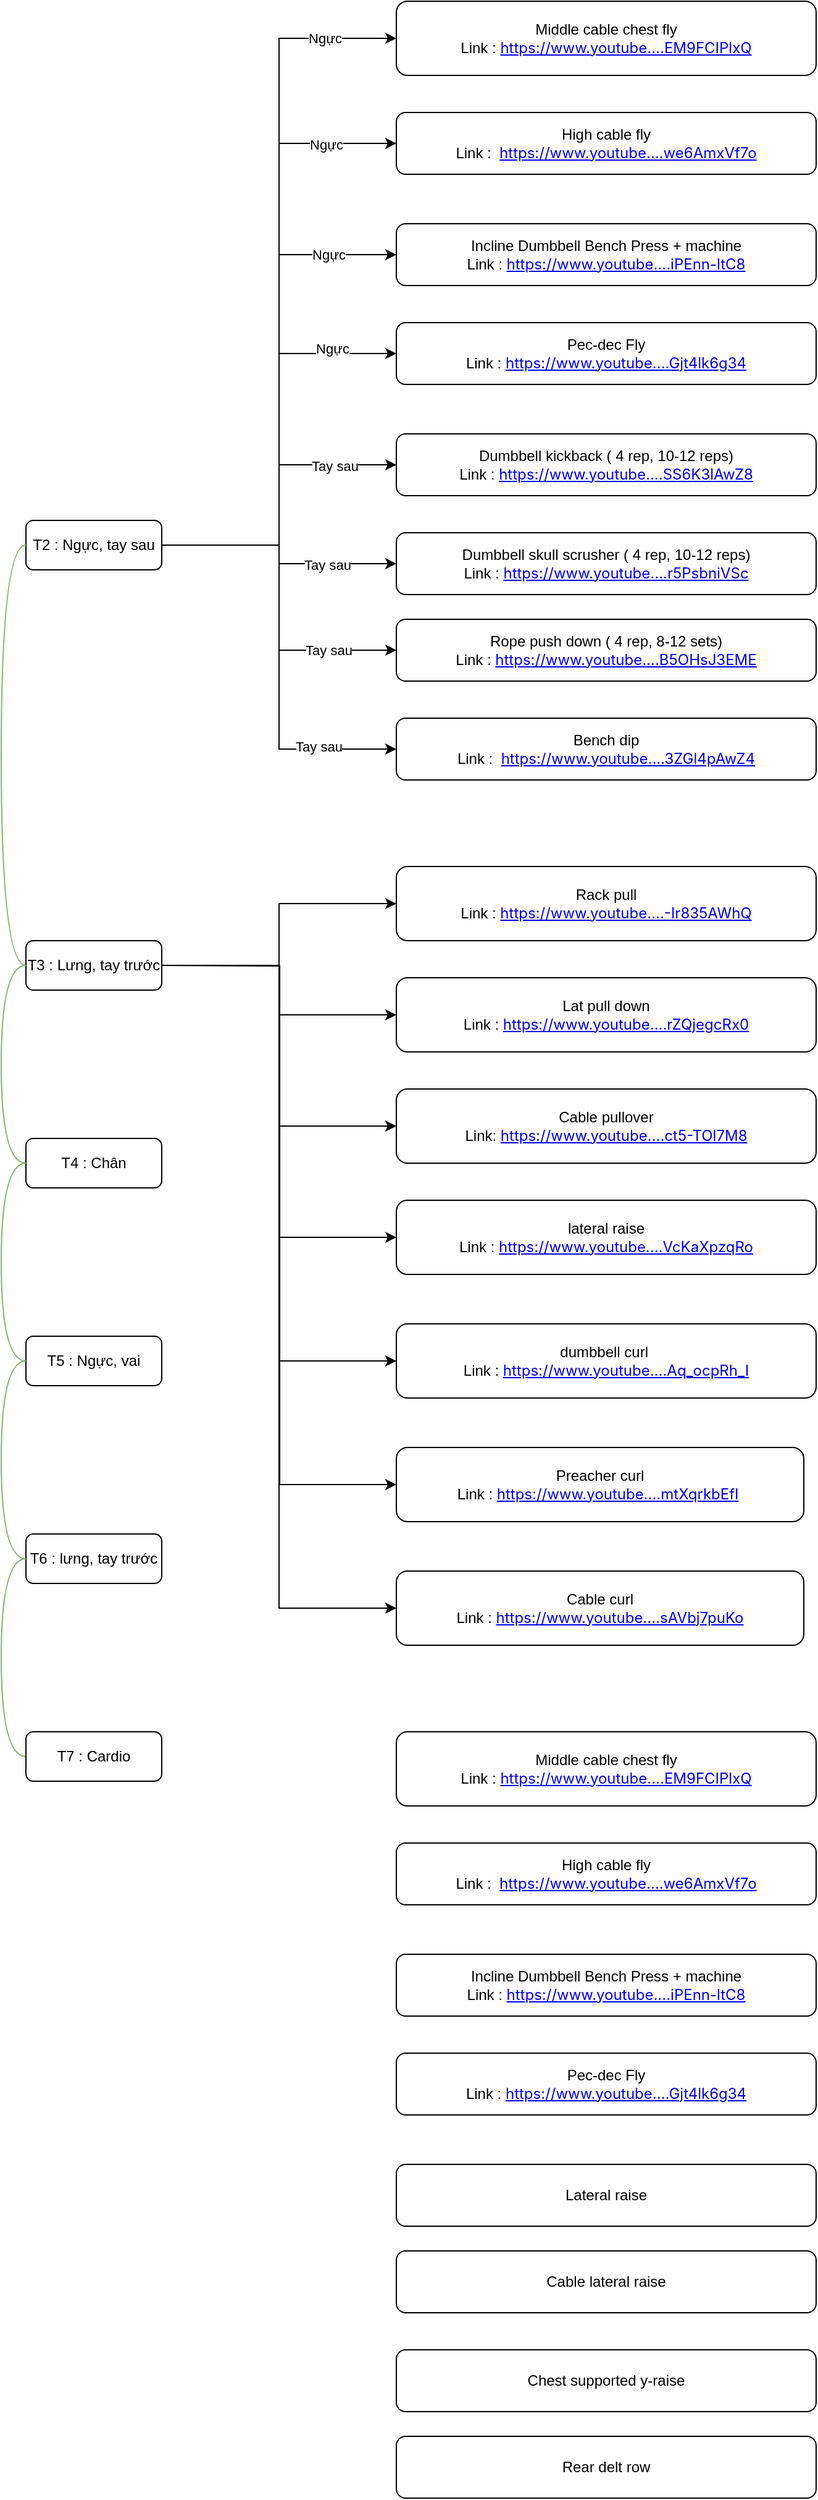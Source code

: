 <mxfile version="24.6.4" type="device">
  <diagram name="Trang-1" id="wNdJmUCMhRpI4oZtgs6g">
    <mxGraphModel dx="902" dy="1843" grid="1" gridSize="10" guides="1" tooltips="1" connect="1" arrows="1" fold="1" page="1" pageScale="1" pageWidth="827" pageHeight="1169" math="0" shadow="0">
      <root>
        <mxCell id="0" />
        <mxCell id="1" parent="0" />
        <mxCell id="ynVnbruh-yGa88dYWYzb-3" style="edgeStyle=orthogonalEdgeStyle;rounded=0;orthogonalLoop=1;jettySize=auto;html=1;entryX=0;entryY=0.5;entryDx=0;entryDy=0;" parent="1" source="D31DWtgnRejuHtk56Svu-1" target="ynVnbruh-yGa88dYWYzb-2" edge="1">
          <mxGeometry relative="1" as="geometry" />
        </mxCell>
        <mxCell id="ynVnbruh-yGa88dYWYzb-4" value="Tay sau" style="edgeLabel;html=1;align=center;verticalAlign=middle;resizable=0;points=[];" parent="ynVnbruh-yGa88dYWYzb-3" vertex="1" connectable="0">
          <mxGeometry x="-0.11" y="-3" relative="1" as="geometry">
            <mxPoint x="42" y="-46" as="offset" />
          </mxGeometry>
        </mxCell>
        <mxCell id="ynVnbruh-yGa88dYWYzb-7" style="edgeStyle=orthogonalEdgeStyle;rounded=0;orthogonalLoop=1;jettySize=auto;html=1;entryX=0;entryY=0.5;entryDx=0;entryDy=0;" parent="1" source="D31DWtgnRejuHtk56Svu-1" target="ynVnbruh-yGa88dYWYzb-6" edge="1">
          <mxGeometry relative="1" as="geometry" />
        </mxCell>
        <mxCell id="ynVnbruh-yGa88dYWYzb-8" value="Tay sau" style="edgeLabel;html=1;align=center;verticalAlign=middle;resizable=0;points=[];" parent="ynVnbruh-yGa88dYWYzb-7" vertex="1" connectable="0">
          <mxGeometry x="0.456" y="-1" relative="1" as="geometry">
            <mxPoint as="offset" />
          </mxGeometry>
        </mxCell>
        <mxCell id="ynVnbruh-yGa88dYWYzb-17" style="edgeStyle=orthogonalEdgeStyle;rounded=0;orthogonalLoop=1;jettySize=auto;html=1;entryX=0;entryY=0.5;entryDx=0;entryDy=0;" parent="1" source="D31DWtgnRejuHtk56Svu-1" target="ynVnbruh-yGa88dYWYzb-11" edge="1">
          <mxGeometry relative="1" as="geometry" />
        </mxCell>
        <mxCell id="ynVnbruh-yGa88dYWYzb-18" value="Tay sau" style="edgeLabel;html=1;align=center;verticalAlign=middle;resizable=0;points=[];" parent="ynVnbruh-yGa88dYWYzb-17" vertex="1" connectable="0">
          <mxGeometry x="0.6" relative="1" as="geometry">
            <mxPoint as="offset" />
          </mxGeometry>
        </mxCell>
        <mxCell id="ynVnbruh-yGa88dYWYzb-21" style="edgeStyle=orthogonalEdgeStyle;rounded=0;orthogonalLoop=1;jettySize=auto;html=1;entryX=0;entryY=0.5;entryDx=0;entryDy=0;" parent="1" source="D31DWtgnRejuHtk56Svu-1" target="ynVnbruh-yGa88dYWYzb-20" edge="1">
          <mxGeometry relative="1" as="geometry" />
        </mxCell>
        <mxCell id="ynVnbruh-yGa88dYWYzb-22" value="Tay sau" style="edgeLabel;html=1;align=center;verticalAlign=middle;resizable=0;points=[];" parent="ynVnbruh-yGa88dYWYzb-21" vertex="1" connectable="0">
          <mxGeometry x="0.645" y="2" relative="1" as="geometry">
            <mxPoint as="offset" />
          </mxGeometry>
        </mxCell>
        <mxCell id="ynVnbruh-yGa88dYWYzb-27" style="edgeStyle=orthogonalEdgeStyle;rounded=0;orthogonalLoop=1;jettySize=auto;html=1;entryX=0;entryY=0.5;entryDx=0;entryDy=0;" parent="1" source="D31DWtgnRejuHtk56Svu-1" target="Aq3y_5WPAvNGMgYqnK-v-12" edge="1">
          <mxGeometry relative="1" as="geometry" />
        </mxCell>
        <mxCell id="ynVnbruh-yGa88dYWYzb-37" value="Ngực" style="edgeLabel;html=1;align=center;verticalAlign=middle;resizable=0;points=[];" parent="ynVnbruh-yGa88dYWYzb-27" vertex="1" connectable="0">
          <mxGeometry x="0.699" y="4" relative="1" as="geometry">
            <mxPoint as="offset" />
          </mxGeometry>
        </mxCell>
        <mxCell id="ynVnbruh-yGa88dYWYzb-28" style="edgeStyle=orthogonalEdgeStyle;rounded=0;orthogonalLoop=1;jettySize=auto;html=1;entryX=0;entryY=0.5;entryDx=0;entryDy=0;" parent="1" source="D31DWtgnRejuHtk56Svu-1" target="Aq3y_5WPAvNGMgYqnK-v-11" edge="1">
          <mxGeometry relative="1" as="geometry" />
        </mxCell>
        <mxCell id="ynVnbruh-yGa88dYWYzb-36" value="Ngực" style="edgeLabel;html=1;align=center;verticalAlign=middle;resizable=0;points=[];" parent="ynVnbruh-yGa88dYWYzb-28" vertex="1" connectable="0">
          <mxGeometry x="0.741" relative="1" as="geometry">
            <mxPoint as="offset" />
          </mxGeometry>
        </mxCell>
        <mxCell id="ynVnbruh-yGa88dYWYzb-31" style="edgeStyle=orthogonalEdgeStyle;rounded=0;orthogonalLoop=1;jettySize=auto;html=1;entryX=0;entryY=0.5;entryDx=0;entryDy=0;" parent="1" source="D31DWtgnRejuHtk56Svu-1" target="ynVnbruh-yGa88dYWYzb-30" edge="1">
          <mxGeometry relative="1" as="geometry" />
        </mxCell>
        <mxCell id="ynVnbruh-yGa88dYWYzb-35" value="Ngực" style="edgeLabel;html=1;align=center;verticalAlign=middle;resizable=0;points=[];" parent="ynVnbruh-yGa88dYWYzb-31" vertex="1" connectable="0">
          <mxGeometry x="0.779" y="-1" relative="1" as="geometry">
            <mxPoint as="offset" />
          </mxGeometry>
        </mxCell>
        <mxCell id="ynVnbruh-yGa88dYWYzb-33" style="edgeStyle=orthogonalEdgeStyle;rounded=0;orthogonalLoop=1;jettySize=auto;html=1;entryX=0;entryY=0.5;entryDx=0;entryDy=0;" parent="1" source="D31DWtgnRejuHtk56Svu-1" target="ynVnbruh-yGa88dYWYzb-32" edge="1">
          <mxGeometry relative="1" as="geometry" />
        </mxCell>
        <mxCell id="ynVnbruh-yGa88dYWYzb-34" value="Ngực" style="edgeLabel;html=1;align=center;verticalAlign=middle;resizable=0;points=[];" parent="ynVnbruh-yGa88dYWYzb-33" vertex="1" connectable="0">
          <mxGeometry x="0.807" relative="1" as="geometry">
            <mxPoint as="offset" />
          </mxGeometry>
        </mxCell>
        <mxCell id="D31DWtgnRejuHtk56Svu-1" value="T2 : Ngực, tay sau" style="rounded=1;whiteSpace=wrap;html=1;" parent="1" vertex="1">
          <mxGeometry x="290" y="280" width="110" height="40" as="geometry" />
        </mxCell>
        <mxCell id="Aq3y_5WPAvNGMgYqnK-v-10" style="edgeStyle=orthogonalEdgeStyle;rounded=0;orthogonalLoop=1;jettySize=auto;html=1;entryX=0;entryY=0.5;entryDx=0;entryDy=0;curved=1;endArrow=none;endFill=0;fillColor=#d5e8d4;strokeColor=#82b366;exitX=0;exitY=0.5;exitDx=0;exitDy=0;" parent="1" source="Aq3y_5WPAvNGMgYqnK-v-1" target="D31DWtgnRejuHtk56Svu-1" edge="1">
          <mxGeometry relative="1" as="geometry">
            <Array as="points">
              <mxPoint x="270" y="640" />
              <mxPoint x="270" y="300" />
            </Array>
          </mxGeometry>
        </mxCell>
        <mxCell id="ynVnbruh-yGa88dYWYzb-40" style="edgeStyle=orthogonalEdgeStyle;rounded=0;orthogonalLoop=1;jettySize=auto;html=1;" parent="1" source="Aq3y_5WPAvNGMgYqnK-v-1" target="ynVnbruh-yGa88dYWYzb-39" edge="1">
          <mxGeometry relative="1" as="geometry" />
        </mxCell>
        <mxCell id="ynVnbruh-yGa88dYWYzb-43" style="edgeStyle=orthogonalEdgeStyle;rounded=0;orthogonalLoop=1;jettySize=auto;html=1;entryX=0;entryY=0.5;entryDx=0;entryDy=0;" parent="1" source="Aq3y_5WPAvNGMgYqnK-v-1" target="ynVnbruh-yGa88dYWYzb-42" edge="1">
          <mxGeometry relative="1" as="geometry" />
        </mxCell>
        <mxCell id="ynVnbruh-yGa88dYWYzb-46" style="edgeStyle=orthogonalEdgeStyle;rounded=0;orthogonalLoop=1;jettySize=auto;html=1;entryX=0;entryY=0.5;entryDx=0;entryDy=0;" parent="1" source="Aq3y_5WPAvNGMgYqnK-v-1" target="ynVnbruh-yGa88dYWYzb-45" edge="1">
          <mxGeometry relative="1" as="geometry" />
        </mxCell>
        <mxCell id="jAOI_RNVgfuIdSDQTWkL-2" style="edgeStyle=orthogonalEdgeStyle;rounded=0;orthogonalLoop=1;jettySize=auto;html=1;entryX=0;entryY=0.5;entryDx=0;entryDy=0;" parent="1" source="Aq3y_5WPAvNGMgYqnK-v-1" target="jAOI_RNVgfuIdSDQTWkL-1" edge="1">
          <mxGeometry relative="1" as="geometry" />
        </mxCell>
        <mxCell id="jAOI_RNVgfuIdSDQTWkL-5" style="edgeStyle=orthogonalEdgeStyle;rounded=0;orthogonalLoop=1;jettySize=auto;html=1;entryX=0;entryY=0.5;entryDx=0;entryDy=0;" parent="1" source="Aq3y_5WPAvNGMgYqnK-v-1" target="jAOI_RNVgfuIdSDQTWkL-3" edge="1">
          <mxGeometry relative="1" as="geometry" />
        </mxCell>
        <mxCell id="Aq3y_5WPAvNGMgYqnK-v-1" value="T3 : Lưng, tay trước" style="rounded=1;whiteSpace=wrap;html=1;" parent="1" vertex="1">
          <mxGeometry x="290" y="620" width="110" height="40" as="geometry" />
        </mxCell>
        <mxCell id="Aq3y_5WPAvNGMgYqnK-v-9" style="edgeStyle=orthogonalEdgeStyle;rounded=0;orthogonalLoop=1;jettySize=auto;html=1;entryX=0;entryY=0.5;entryDx=0;entryDy=0;curved=1;endArrow=none;endFill=0;fillColor=#d5e8d4;strokeColor=#82b366;" parent="1" source="Aq3y_5WPAvNGMgYqnK-v-2" target="Aq3y_5WPAvNGMgYqnK-v-1" edge="1">
          <mxGeometry relative="1" as="geometry">
            <Array as="points">
              <mxPoint x="270" y="800" />
              <mxPoint x="270" y="640" />
            </Array>
          </mxGeometry>
        </mxCell>
        <mxCell id="jAOI_RNVgfuIdSDQTWkL-7" style="edgeStyle=orthogonalEdgeStyle;rounded=0;orthogonalLoop=1;jettySize=auto;html=1;entryX=0;entryY=0.5;entryDx=0;entryDy=0;" parent="1" target="jAOI_RNVgfuIdSDQTWkL-6" edge="1">
          <mxGeometry relative="1" as="geometry">
            <mxPoint x="400" y="640" as="sourcePoint" />
          </mxGeometry>
        </mxCell>
        <mxCell id="jAOI_RNVgfuIdSDQTWkL-9" style="edgeStyle=orthogonalEdgeStyle;rounded=0;orthogonalLoop=1;jettySize=auto;html=1;entryX=0;entryY=0.5;entryDx=0;entryDy=0;exitX=1;exitY=0.5;exitDx=0;exitDy=0;" parent="1" source="Aq3y_5WPAvNGMgYqnK-v-1" target="jAOI_RNVgfuIdSDQTWkL-8" edge="1">
          <mxGeometry relative="1" as="geometry" />
        </mxCell>
        <mxCell id="Aq3y_5WPAvNGMgYqnK-v-2" value="T4 : Chân" style="rounded=1;whiteSpace=wrap;html=1;" parent="1" vertex="1">
          <mxGeometry x="290" y="780" width="110" height="40" as="geometry" />
        </mxCell>
        <mxCell id="Aq3y_5WPAvNGMgYqnK-v-8" style="edgeStyle=orthogonalEdgeStyle;rounded=0;orthogonalLoop=1;jettySize=auto;html=1;entryX=0;entryY=0.5;entryDx=0;entryDy=0;curved=1;endArrow=none;endFill=0;fillColor=#d5e8d4;strokeColor=#82b366;" parent="1" source="Aq3y_5WPAvNGMgYqnK-v-3" target="Aq3y_5WPAvNGMgYqnK-v-2" edge="1">
          <mxGeometry relative="1" as="geometry">
            <Array as="points">
              <mxPoint x="270" y="960" />
              <mxPoint x="270" y="800" />
            </Array>
          </mxGeometry>
        </mxCell>
        <mxCell id="Aq3y_5WPAvNGMgYqnK-v-3" value="T5 : Ngực, vai" style="rounded=1;whiteSpace=wrap;html=1;" parent="1" vertex="1">
          <mxGeometry x="290" y="940" width="110" height="40" as="geometry" />
        </mxCell>
        <mxCell id="Aq3y_5WPAvNGMgYqnK-v-7" style="edgeStyle=orthogonalEdgeStyle;rounded=0;orthogonalLoop=1;jettySize=auto;html=1;entryX=0;entryY=0.5;entryDx=0;entryDy=0;curved=1;endArrow=none;endFill=0;fillColor=#d5e8d4;strokeColor=#82b366;" parent="1" source="Aq3y_5WPAvNGMgYqnK-v-4" target="Aq3y_5WPAvNGMgYqnK-v-3" edge="1">
          <mxGeometry relative="1" as="geometry">
            <Array as="points">
              <mxPoint x="270" y="1120" />
              <mxPoint x="270" y="960" />
            </Array>
          </mxGeometry>
        </mxCell>
        <mxCell id="Aq3y_5WPAvNGMgYqnK-v-4" value="T6 : lưng, tay trước" style="rounded=1;whiteSpace=wrap;html=1;" parent="1" vertex="1">
          <mxGeometry x="290" y="1100" width="110" height="40" as="geometry" />
        </mxCell>
        <mxCell id="Aq3y_5WPAvNGMgYqnK-v-6" style="edgeStyle=orthogonalEdgeStyle;rounded=0;orthogonalLoop=1;jettySize=auto;html=1;entryX=0;entryY=0.5;entryDx=0;entryDy=0;curved=1;endArrow=none;endFill=0;fillColor=#d5e8d4;strokeColor=#82b366;" parent="1" source="Aq3y_5WPAvNGMgYqnK-v-5" target="Aq3y_5WPAvNGMgYqnK-v-4" edge="1">
          <mxGeometry relative="1" as="geometry">
            <Array as="points">
              <mxPoint x="270" y="1280" />
              <mxPoint x="270" y="1120" />
            </Array>
          </mxGeometry>
        </mxCell>
        <mxCell id="Aq3y_5WPAvNGMgYqnK-v-5" value="T7 : Cardio" style="rounded=1;whiteSpace=wrap;html=1;" parent="1" vertex="1">
          <mxGeometry x="290" y="1260" width="110" height="40" as="geometry" />
        </mxCell>
        <UserObject label="Incline Dumbbell Bench Press + machine&lt;div&gt;Link :&amp;nbsp;&lt;a style=&quot;text-wrap: nowrap; border-color: var(--border-color); font-family: -apple-system, &amp;quot;system-ui&amp;quot;, &amp;quot;Segoe UI Variable&amp;quot;, &amp;quot;Segoe UI&amp;quot;, system-ui, ui-sans-serif, Helvetica, Arial, sans-serif, &amp;quot;Apple Color Emoji&amp;quot;, &amp;quot;Segoe UI Emoji&amp;quot;; text-align: start; background-color: rgb(255, 255, 255);&quot; rel=&quot;nofollow noopener noreferrer&quot; href=&quot;https://www.youtube.com/watch?v=8iPEnn-ltC8&quot; title=&quot;https://www.youtube.com/watch?v=8iPEnn-ltC8&quot; target=&quot;_blank&quot;&gt;https://www.youtube....iPEnn-ltC8&lt;/a&gt;&lt;/div&gt;" linkTarget="_blank" id="Aq3y_5WPAvNGMgYqnK-v-11">
          <mxCell style="rounded=1;whiteSpace=wrap;html=1;" parent="1" vertex="1">
            <mxGeometry x="590" y="40" width="340" height="50" as="geometry" />
          </mxCell>
        </UserObject>
        <UserObject label="Pec-dec Fly&lt;div&gt;Link :&amp;nbsp;&lt;a style=&quot;text-wrap: nowrap; border-color: var(--border-color); font-family: -apple-system, &amp;quot;system-ui&amp;quot;, &amp;quot;Segoe UI Variable&amp;quot;, &amp;quot;Segoe UI&amp;quot;, system-ui, ui-sans-serif, Helvetica, Arial, sans-serif, &amp;quot;Apple Color Emoji&amp;quot;, &amp;quot;Segoe UI Emoji&amp;quot;; text-align: start; background-color: rgb(255, 255, 255);&quot; rel=&quot;nofollow noopener noreferrer&quot; href=&quot;https://www.youtube.com/watch?v=eGjt4lk6g34&quot; title=&quot;https://www.youtube.com/watch?v=eGjt4lk6g34&quot; target=&quot;_blank&quot;&gt;https://www.youtube....Gjt4lk6g34&lt;/a&gt;&lt;/div&gt;" linkTarget="_blank" id="Aq3y_5WPAvNGMgYqnK-v-12">
          <mxCell style="rounded=1;whiteSpace=wrap;html=1;" parent="1" vertex="1">
            <mxGeometry x="590" y="120" width="340" height="50" as="geometry" />
          </mxCell>
        </UserObject>
        <UserObject label="Dumbbell kickback ( 4 rep, 10-12 reps)&lt;div&gt;Link :&amp;nbsp;&lt;a style=&quot;text-wrap: nowrap; border-color: var(--border-color); font-family: -apple-system, &amp;quot;system-ui&amp;quot;, &amp;quot;Segoe UI Variable&amp;quot;, &amp;quot;Segoe UI&amp;quot;, system-ui, ui-sans-serif, Helvetica, Arial, sans-serif, &amp;quot;Apple Color Emoji&amp;quot;, &amp;quot;Segoe UI Emoji&amp;quot;; text-align: start; background-color: rgb(255, 255, 255);&quot; rel=&quot;nofollow noopener noreferrer&quot; href=&quot;https://www.youtube.com/watch?v=6SS6K3lAwZ8&quot; title=&quot;https://www.youtube.com/watch?v=6SS6K3lAwZ8&quot; target=&quot;_blank&quot;&gt;https://www.youtube....SS6K3lAwZ8&lt;/a&gt;&lt;/div&gt;" linkTarget="_blank" id="ynVnbruh-yGa88dYWYzb-2">
          <mxCell style="rounded=1;whiteSpace=wrap;html=1;" parent="1" vertex="1">
            <mxGeometry x="590" y="210" width="340" height="50" as="geometry" />
          </mxCell>
        </UserObject>
        <UserObject label="Dumbbell skull scrusher ( 4 rep, 10-12 reps)&lt;div&gt;Link :&amp;nbsp;&lt;a style=&quot;text-wrap: nowrap; border-color: var(--border-color); font-family: -apple-system, &amp;quot;system-ui&amp;quot;, &amp;quot;Segoe UI Variable&amp;quot;, &amp;quot;Segoe UI&amp;quot;, system-ui, ui-sans-serif, Helvetica, Arial, sans-serif, &amp;quot;Apple Color Emoji&amp;quot;, &amp;quot;Segoe UI Emoji&amp;quot;; text-align: start; background-color: rgb(255, 255, 255);&quot; rel=&quot;nofollow noopener noreferrer&quot; href=&quot;https://www.youtube.com/watch?v=ir5PsbniVSc&quot; title=&quot;https://www.youtube.com/watch?v=ir5PsbniVSc&quot; target=&quot;_blank&quot;&gt;https://www.youtube....r5PsbniVSc&lt;/a&gt;&lt;/div&gt;" linkTarget="_blank" id="ynVnbruh-yGa88dYWYzb-6">
          <mxCell style="rounded=1;whiteSpace=wrap;html=1;" parent="1" vertex="1">
            <mxGeometry x="590" y="290" width="340" height="50" as="geometry" />
          </mxCell>
        </UserObject>
        <UserObject label="Rope push down ( 4 rep, 8-12 sets)&lt;div&gt;Link :&amp;nbsp;&lt;a style=&quot;text-wrap: nowrap; border-color: var(--border-color); font-family: -apple-system, &amp;quot;system-ui&amp;quot;, &amp;quot;Segoe UI Variable&amp;quot;, &amp;quot;Segoe UI&amp;quot;, system-ui, ui-sans-serif, Helvetica, Arial, sans-serif, &amp;quot;Apple Color Emoji&amp;quot;, &amp;quot;Segoe UI Emoji&amp;quot;; text-align: start; background-color: rgb(255, 255, 255);&quot; rel=&quot;nofollow noopener noreferrer&quot; href=&quot;https://www.youtube.com/watch?app=desktop&amp;amp;v=vB5OHsJ3EME&quot; title=&quot;https://www.youtube.com/watch?app=desktop&amp;amp;v=vB5OHsJ3EME&quot; target=&quot;_blank&quot;&gt;https://www.youtube....B5OHsJ3EME&lt;/a&gt;&lt;/div&gt;" linkTarget="_blank" id="ynVnbruh-yGa88dYWYzb-11">
          <mxCell style="rounded=1;whiteSpace=wrap;html=1;" parent="1" vertex="1">
            <mxGeometry x="590" y="360" width="340" height="50" as="geometry" />
          </mxCell>
        </UserObject>
        <UserObject label="Bench dip&lt;div&gt;Link :&amp;nbsp;&amp;nbsp;&lt;a style=&quot;text-wrap: nowrap; border-color: var(--border-color); font-family: -apple-system, &amp;quot;system-ui&amp;quot;, &amp;quot;Segoe UI Variable&amp;quot;, &amp;quot;Segoe UI&amp;quot;, system-ui, ui-sans-serif, Helvetica, Arial, sans-serif, &amp;quot;Apple Color Emoji&amp;quot;, &amp;quot;Segoe UI Emoji&amp;quot;; text-align: start; background-color: rgb(255, 255, 255);&quot; rel=&quot;nofollow noopener noreferrer&quot; href=&quot;https://www.youtube.com/watch?v=c3ZGl4pAwZ4&quot; title=&quot;https://www.youtube.com/watch?v=c3ZGl4pAwZ4&quot; target=&quot;_blank&quot;&gt;https://www.youtube....3ZGl4pAwZ4&lt;/a&gt;&lt;/div&gt;" linkTarget="_blank" id="ynVnbruh-yGa88dYWYzb-20">
          <mxCell style="rounded=1;whiteSpace=wrap;html=1;" parent="1" vertex="1">
            <mxGeometry x="590" y="440" width="340" height="50" as="geometry" />
          </mxCell>
        </UserObject>
        <UserObject label="High cable fly&lt;div&gt;Link :&amp;nbsp;&amp;nbsp;&lt;a style=&quot;text-wrap: nowrap; border-color: var(--border-color); font-family: -apple-system, &amp;quot;system-ui&amp;quot;, &amp;quot;Segoe UI Variable&amp;quot;, &amp;quot;Segoe UI&amp;quot;, system-ui, ui-sans-serif, Helvetica, Arial, sans-serif, &amp;quot;Apple Color Emoji&amp;quot;, &amp;quot;Segoe UI Emoji&amp;quot;; text-align: start; background-color: rgb(255, 255, 255);&quot; rel=&quot;nofollow noopener noreferrer&quot; href=&quot;https://www.youtube.com/watch?v=Iwe6AmxVf7o&quot; title=&quot;https://www.youtube.com/watch?v=Iwe6AmxVf7o&quot; target=&quot;_blank&quot;&gt;https://www.youtube....we6AmxVf7o&lt;/a&gt;&lt;/div&gt;" linkTarget="_blank" id="ynVnbruh-yGa88dYWYzb-30">
          <mxCell style="rounded=1;whiteSpace=wrap;html=1;" parent="1" vertex="1">
            <mxGeometry x="590" y="-50" width="340" height="50" as="geometry" />
          </mxCell>
        </UserObject>
        <UserObject label="Middle cable chest fly&lt;div&gt;Link :&amp;nbsp;&lt;a style=&quot;text-wrap: nowrap; border-color: var(--border-color); font-family: -apple-system, &amp;quot;system-ui&amp;quot;, &amp;quot;Segoe UI Variable&amp;quot;, &amp;quot;Segoe UI&amp;quot;, system-ui, ui-sans-serif, Helvetica, Arial, sans-serif, &amp;quot;Apple Color Emoji&amp;quot;, &amp;quot;Segoe UI Emoji&amp;quot;; text-align: start; background-color: rgb(255, 255, 255);&quot; rel=&quot;nofollow noopener noreferrer&quot; href=&quot;https://www.youtube.com/watch?v=WEM9FCIPlxQ&quot; title=&quot;https://www.youtube.com/watch?v=WEM9FCIPlxQ&quot; target=&quot;_blank&quot;&gt;https://www.youtube....EM9FCIPlxQ&lt;/a&gt;&lt;/div&gt;" linkTarget="_blank" id="ynVnbruh-yGa88dYWYzb-32">
          <mxCell style="rounded=1;whiteSpace=wrap;html=1;" parent="1" vertex="1">
            <mxGeometry x="590" y="-140" width="340" height="60" as="geometry" />
          </mxCell>
        </UserObject>
        <UserObject label="Rack pull&lt;div&gt;Link :&amp;nbsp;&lt;a style=&quot;text-wrap: nowrap; border-color: var(--border-color); font-family: -apple-system, &amp;quot;system-ui&amp;quot;, &amp;quot;Segoe UI Variable&amp;quot;, &amp;quot;Segoe UI&amp;quot;, system-ui, ui-sans-serif, Helvetica, Arial, sans-serif, &amp;quot;Apple Color Emoji&amp;quot;, &amp;quot;Segoe UI Emoji&amp;quot;; text-align: start; background-color: rgb(255, 255, 255);&quot; rel=&quot;nofollow noopener noreferrer&quot; href=&quot;https://www.youtube.com/watch?v=P-Ir835AWhQ&quot; title=&quot;https://www.youtube.com/watch?v=P-Ir835AWhQ&quot; target=&quot;_blank&quot;&gt;https://www.youtube....-Ir835AWhQ&lt;/a&gt;&lt;/div&gt;" linkTarget="_blank" id="ynVnbruh-yGa88dYWYzb-39">
          <mxCell style="rounded=1;whiteSpace=wrap;html=1;" parent="1" vertex="1">
            <mxGeometry x="590" y="560" width="340" height="60" as="geometry" />
          </mxCell>
        </UserObject>
        <UserObject label="Lat pull down&lt;div&gt;Link :&amp;nbsp;&lt;a style=&quot;text-wrap: nowrap; border-color: var(--border-color); font-family: -apple-system, &amp;quot;system-ui&amp;quot;, &amp;quot;Segoe UI Variable&amp;quot;, &amp;quot;Segoe UI&amp;quot;, system-ui, ui-sans-serif, Helvetica, Arial, sans-serif, &amp;quot;Apple Color Emoji&amp;quot;, &amp;quot;Segoe UI Emoji&amp;quot;; text-align: start; background-color: rgb(255, 255, 255);&quot; rel=&quot;nofollow noopener noreferrer&quot; href=&quot;https://www.youtube.com/watch?v=trZQjegcRx0&quot; title=&quot;https://www.youtube.com/watch?v=trZQjegcRx0&quot; target=&quot;_blank&quot;&gt;https://www.youtube....rZQjegcRx0&lt;/a&gt;&lt;/div&gt;" linkTarget="_blank" id="ynVnbruh-yGa88dYWYzb-42">
          <mxCell style="rounded=1;whiteSpace=wrap;html=1;" parent="1" vertex="1">
            <mxGeometry x="590" y="650" width="340" height="60" as="geometry" />
          </mxCell>
        </UserObject>
        <UserObject label="Cable pullover&lt;div&gt;Link:&amp;nbsp;&lt;a style=&quot;text-wrap: nowrap; border-color: var(--border-color); font-family: -apple-system, &amp;quot;system-ui&amp;quot;, &amp;quot;Segoe UI Variable&amp;quot;, &amp;quot;Segoe UI&amp;quot;, system-ui, ui-sans-serif, Helvetica, Arial, sans-serif, &amp;quot;Apple Color Emoji&amp;quot;, &amp;quot;Segoe UI Emoji&amp;quot;; text-align: start; background-color: rgb(255, 255, 255);&quot; rel=&quot;nofollow noopener noreferrer&quot; href=&quot;https://www.youtube.com/watch?v=Act5-TOl7M8&quot; title=&quot;https://www.youtube.com/watch?v=Act5-TOl7M8&quot; target=&quot;_blank&quot;&gt;https://www.youtube....ct5-TOl7M8&lt;/a&gt;&lt;/div&gt;" linkTarget="_blank" id="ynVnbruh-yGa88dYWYzb-45">
          <mxCell style="rounded=1;whiteSpace=wrap;html=1;" parent="1" vertex="1">
            <mxGeometry x="590" y="740" width="340" height="60" as="geometry" />
          </mxCell>
        </UserObject>
        <UserObject label="lateral raise&lt;div&gt;Link :&amp;nbsp;&lt;a style=&quot;text-wrap: nowrap; border-color: var(--border-color); font-family: -apple-system, &amp;quot;system-ui&amp;quot;, &amp;quot;Segoe UI Variable&amp;quot;, &amp;quot;Segoe UI&amp;quot;, system-ui, ui-sans-serif, Helvetica, Arial, sans-serif, &amp;quot;Apple Color Emoji&amp;quot;, &amp;quot;Segoe UI Emoji&amp;quot;; text-align: start; background-color: rgb(255, 255, 255);&quot; rel=&quot;nofollow noopener noreferrer&quot; href=&quot;https://www.youtube.com/watch?v=3VcKaXpzqRo&quot; title=&quot;https://www.youtube.com/watch?v=3VcKaXpzqRo&quot; target=&quot;_blank&quot;&gt;https://www.youtube....VcKaXpzqRo&lt;/a&gt;&lt;/div&gt;" linkTarget="_blank" id="jAOI_RNVgfuIdSDQTWkL-1">
          <mxCell style="rounded=1;whiteSpace=wrap;html=1;" parent="1" vertex="1">
            <mxGeometry x="590" y="830" width="340" height="60" as="geometry" />
          </mxCell>
        </UserObject>
        <UserObject label="dumbbell curl&amp;nbsp;&lt;div&gt;Link :&amp;nbsp;&lt;a style=&quot;text-wrap: nowrap; border-color: var(--border-color); font-family: -apple-system, &amp;quot;system-ui&amp;quot;, &amp;quot;Segoe UI Variable&amp;quot;, &amp;quot;Segoe UI&amp;quot;, system-ui, ui-sans-serif, Helvetica, Arial, sans-serif, &amp;quot;Apple Color Emoji&amp;quot;, &amp;quot;Segoe UI Emoji&amp;quot;; text-align: start; background-color: rgb(255, 255, 255);&quot; rel=&quot;nofollow noopener noreferrer&quot; href=&quot;https://www.youtube.com/watch?v=sAq_ocpRh_I&quot; title=&quot;https://www.youtube.com/watch?v=sAq_ocpRh_I&quot; target=&quot;_blank&quot;&gt;https://www.youtube....Aq_ocpRh_I&lt;/a&gt;&lt;/div&gt;" linkTarget="_blank" id="jAOI_RNVgfuIdSDQTWkL-3">
          <mxCell style="rounded=1;whiteSpace=wrap;html=1;" parent="1" vertex="1">
            <mxGeometry x="590" y="930" width="340" height="60" as="geometry" />
          </mxCell>
        </UserObject>
        <UserObject label="&lt;div&gt;Preacher curl&lt;/div&gt;Link :&amp;nbsp;&lt;a style=&quot;border-color: var(--border-color); font-family: -apple-system, &amp;quot;system-ui&amp;quot;, &amp;quot;Segoe UI Variable&amp;quot;, &amp;quot;Segoe UI&amp;quot;, system-ui, ui-sans-serif, Helvetica, Arial, sans-serif, &amp;quot;Apple Color Emoji&amp;quot;, &amp;quot;Segoe UI Emoji&amp;quot;; text-align: start; text-wrap: nowrap; background-color: rgb(255, 255, 255);&quot; rel=&quot;nofollow noopener noreferrer&quot; href=&quot;https://www.youtube.com/watch?v=3mtXqrkbEfI&quot; title=&quot;https://www.youtube.com/watch?v=3mtXqrkbEfI&quot; target=&quot;_blank&quot;&gt;https://www.youtube....mtXqrkbEfI&lt;/a&gt;&amp;nbsp;" linkTarget="_blank" id="jAOI_RNVgfuIdSDQTWkL-6">
          <mxCell style="rounded=1;whiteSpace=wrap;html=1;" parent="1" vertex="1">
            <mxGeometry x="590" y="1030" width="330" height="60" as="geometry" />
          </mxCell>
        </UserObject>
        <UserObject label="Cable curl&lt;div&gt;Link :&amp;nbsp;&lt;a style=&quot;text-wrap: nowrap; border-color: var(--border-color); font-family: -apple-system, &amp;quot;system-ui&amp;quot;, &amp;quot;Segoe UI Variable&amp;quot;, &amp;quot;Segoe UI&amp;quot;, system-ui, ui-sans-serif, Helvetica, Arial, sans-serif, &amp;quot;Apple Color Emoji&amp;quot;, &amp;quot;Segoe UI Emoji&amp;quot;; text-align: start; background-color: rgb(255, 255, 255);&quot; rel=&quot;nofollow noopener noreferrer&quot; href=&quot;https://www.youtube.com/watch?v=AsAVbj7puKo&quot; title=&quot;https://www.youtube.com/watch?v=AsAVbj7puKo&quot; target=&quot;_blank&quot;&gt;https://www.youtube....sAVbj7puKo&lt;/a&gt;&lt;/div&gt;" linkTarget="_blank" id="jAOI_RNVgfuIdSDQTWkL-8">
          <mxCell style="rounded=1;whiteSpace=wrap;html=1;" parent="1" vertex="1">
            <mxGeometry x="590" y="1130" width="330" height="60" as="geometry" />
          </mxCell>
        </UserObject>
        <UserObject label="Incline Dumbbell Bench Press + machine&lt;div&gt;Link :&amp;nbsp;&lt;a target=&quot;_blank&quot; title=&quot;https://www.youtube.com/watch?v=8iPEnn-ltC8&quot; href=&quot;https://www.youtube.com/watch?v=8iPEnn-ltC8&quot; rel=&quot;nofollow noopener noreferrer&quot; style=&quot;text-wrap: nowrap; border-color: var(--border-color); font-family: -apple-system, &amp;quot;system-ui&amp;quot;, &amp;quot;Segoe UI Variable&amp;quot;, &amp;quot;Segoe UI&amp;quot;, system-ui, ui-sans-serif, Helvetica, Arial, sans-serif, &amp;quot;Apple Color Emoji&amp;quot;, &amp;quot;Segoe UI Emoji&amp;quot;; text-align: start; background-color: rgb(255, 255, 255);&quot;&gt;https://www.youtube....iPEnn-ltC8&lt;/a&gt;&lt;/div&gt;" linkTarget="_blank" id="jD-4qzU6_c-8sb6lwh8b-7">
          <mxCell style="rounded=1;whiteSpace=wrap;html=1;" vertex="1" parent="1">
            <mxGeometry x="590" y="1440" width="340" height="50" as="geometry" />
          </mxCell>
        </UserObject>
        <UserObject label="Pec-dec Fly&lt;div&gt;Link :&amp;nbsp;&lt;a target=&quot;_blank&quot; title=&quot;https://www.youtube.com/watch?v=eGjt4lk6g34&quot; href=&quot;https://www.youtube.com/watch?v=eGjt4lk6g34&quot; rel=&quot;nofollow noopener noreferrer&quot; style=&quot;text-wrap: nowrap; border-color: var(--border-color); font-family: -apple-system, &amp;quot;system-ui&amp;quot;, &amp;quot;Segoe UI Variable&amp;quot;, &amp;quot;Segoe UI&amp;quot;, system-ui, ui-sans-serif, Helvetica, Arial, sans-serif, &amp;quot;Apple Color Emoji&amp;quot;, &amp;quot;Segoe UI Emoji&amp;quot;; text-align: start; background-color: rgb(255, 255, 255);&quot;&gt;https://www.youtube....Gjt4lk6g34&lt;/a&gt;&lt;/div&gt;" linkTarget="_blank" id="jD-4qzU6_c-8sb6lwh8b-8">
          <mxCell style="rounded=1;whiteSpace=wrap;html=1;" vertex="1" parent="1">
            <mxGeometry x="590" y="1520" width="340" height="50" as="geometry" />
          </mxCell>
        </UserObject>
        <UserObject label="High cable fly&lt;div&gt;Link :&amp;nbsp;&amp;nbsp;&lt;a target=&quot;_blank&quot; title=&quot;https://www.youtube.com/watch?v=Iwe6AmxVf7o&quot; href=&quot;https://www.youtube.com/watch?v=Iwe6AmxVf7o&quot; rel=&quot;nofollow noopener noreferrer&quot; style=&quot;text-wrap: nowrap; border-color: var(--border-color); font-family: -apple-system, &amp;quot;system-ui&amp;quot;, &amp;quot;Segoe UI Variable&amp;quot;, &amp;quot;Segoe UI&amp;quot;, system-ui, ui-sans-serif, Helvetica, Arial, sans-serif, &amp;quot;Apple Color Emoji&amp;quot;, &amp;quot;Segoe UI Emoji&amp;quot;; text-align: start; background-color: rgb(255, 255, 255);&quot;&gt;https://www.youtube....we6AmxVf7o&lt;/a&gt;&lt;/div&gt;" linkTarget="_blank" id="jD-4qzU6_c-8sb6lwh8b-9">
          <mxCell style="rounded=1;whiteSpace=wrap;html=1;" vertex="1" parent="1">
            <mxGeometry x="590" y="1350" width="340" height="50" as="geometry" />
          </mxCell>
        </UserObject>
        <UserObject label="Middle cable chest fly&lt;div&gt;Link :&amp;nbsp;&lt;a target=&quot;_blank&quot; title=&quot;https://www.youtube.com/watch?v=WEM9FCIPlxQ&quot; href=&quot;https://www.youtube.com/watch?v=WEM9FCIPlxQ&quot; rel=&quot;nofollow noopener noreferrer&quot; style=&quot;text-wrap: nowrap; border-color: var(--border-color); font-family: -apple-system, &amp;quot;system-ui&amp;quot;, &amp;quot;Segoe UI Variable&amp;quot;, &amp;quot;Segoe UI&amp;quot;, system-ui, ui-sans-serif, Helvetica, Arial, sans-serif, &amp;quot;Apple Color Emoji&amp;quot;, &amp;quot;Segoe UI Emoji&amp;quot;; text-align: start; background-color: rgb(255, 255, 255);&quot;&gt;https://www.youtube....EM9FCIPlxQ&lt;/a&gt;&lt;/div&gt;" linkTarget="_blank" id="jD-4qzU6_c-8sb6lwh8b-10">
          <mxCell style="rounded=1;whiteSpace=wrap;html=1;" vertex="1" parent="1">
            <mxGeometry x="590" y="1260" width="340" height="60" as="geometry" />
          </mxCell>
        </UserObject>
        <mxCell id="jD-4qzU6_c-8sb6lwh8b-11" value="Lateral raise" style="rounded=1;whiteSpace=wrap;html=1;" vertex="1" parent="1">
          <mxGeometry x="590" y="1610" width="340" height="50" as="geometry" />
        </mxCell>
        <mxCell id="jD-4qzU6_c-8sb6lwh8b-12" value="Cable lateral raise" style="rounded=1;whiteSpace=wrap;html=1;" vertex="1" parent="1">
          <mxGeometry x="590" y="1680" width="340" height="50" as="geometry" />
        </mxCell>
        <mxCell id="jD-4qzU6_c-8sb6lwh8b-14" value="Chest supported y-raise" style="rounded=1;whiteSpace=wrap;html=1;" vertex="1" parent="1">
          <mxGeometry x="590" y="1760" width="340" height="50" as="geometry" />
        </mxCell>
        <mxCell id="jD-4qzU6_c-8sb6lwh8b-16" value="Rear delt row" style="rounded=1;whiteSpace=wrap;html=1;" vertex="1" parent="1">
          <mxGeometry x="590" y="1830" width="340" height="50" as="geometry" />
        </mxCell>
      </root>
    </mxGraphModel>
  </diagram>
</mxfile>
